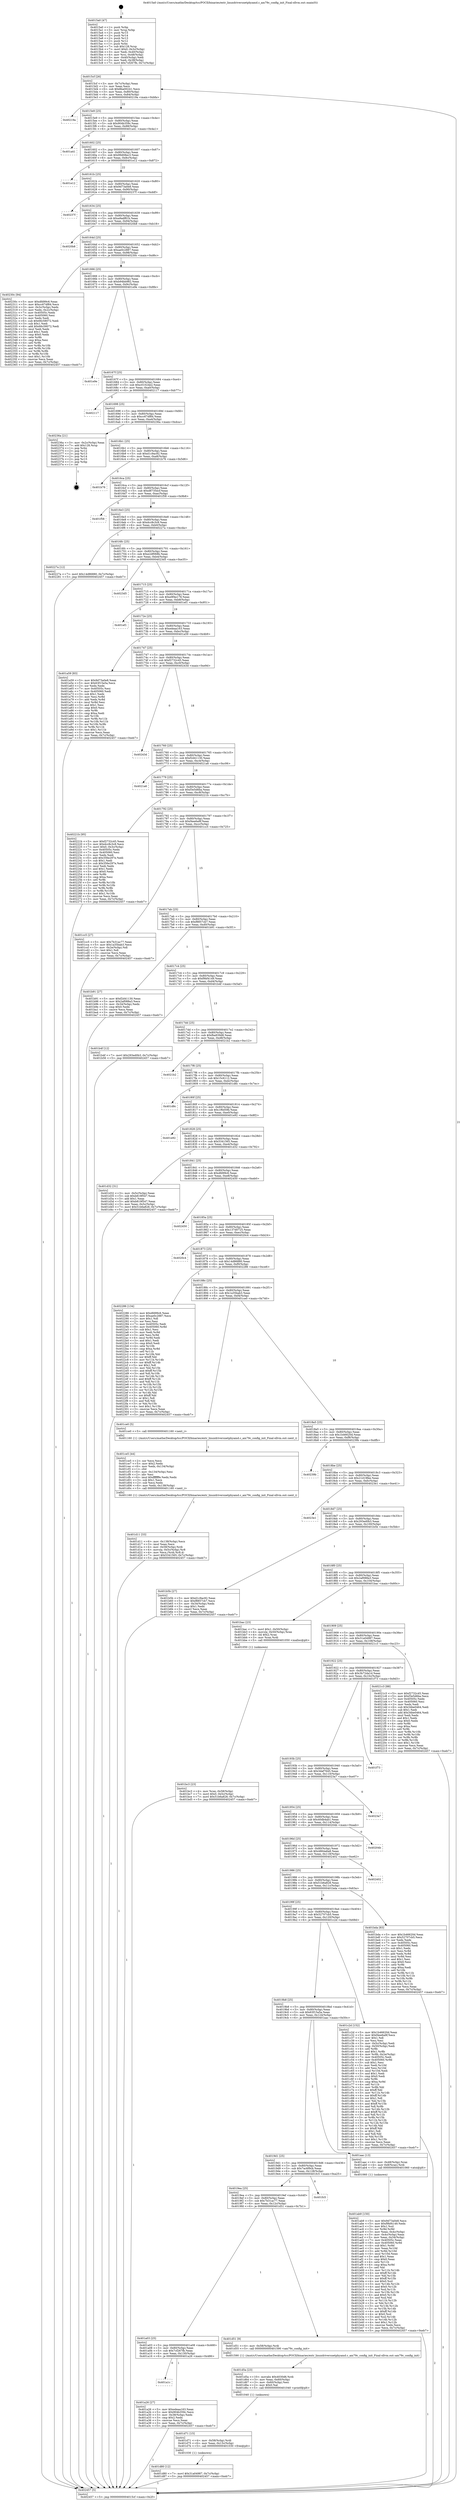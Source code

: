digraph "0x4015a0" {
  label = "0x4015a0 (/mnt/c/Users/mathe/Desktop/tcc/POCII/binaries/extr_linuxdriversnetphyamd.c_am79c_config_init_Final-ollvm.out::main(0))"
  labelloc = "t"
  node[shape=record]

  Entry [label="",width=0.3,height=0.3,shape=circle,fillcolor=black,style=filled]
  "0x4015cf" [label="{
     0x4015cf [26]\l
     | [instrs]\l
     &nbsp;&nbsp;0x4015cf \<+3\>: mov -0x7c(%rbp),%eax\l
     &nbsp;&nbsp;0x4015d2 \<+2\>: mov %eax,%ecx\l
     &nbsp;&nbsp;0x4015d4 \<+6\>: sub $0x8ba00241,%ecx\l
     &nbsp;&nbsp;0x4015da \<+3\>: mov %eax,-0x80(%rbp)\l
     &nbsp;&nbsp;0x4015dd \<+6\>: mov %ecx,-0x84(%rbp)\l
     &nbsp;&nbsp;0x4015e3 \<+6\>: je 000000000040219a \<main+0xbfa\>\l
  }"]
  "0x40219a" [label="{
     0x40219a\l
  }", style=dashed]
  "0x4015e9" [label="{
     0x4015e9 [25]\l
     | [instrs]\l
     &nbsp;&nbsp;0x4015e9 \<+5\>: jmp 00000000004015ee \<main+0x4e\>\l
     &nbsp;&nbsp;0x4015ee \<+3\>: mov -0x80(%rbp),%eax\l
     &nbsp;&nbsp;0x4015f1 \<+5\>: sub $0x904b359c,%eax\l
     &nbsp;&nbsp;0x4015f6 \<+6\>: mov %eax,-0x88(%rbp)\l
     &nbsp;&nbsp;0x4015fc \<+6\>: je 0000000000401a41 \<main+0x4a1\>\l
  }"]
  Exit [label="",width=0.3,height=0.3,shape=circle,fillcolor=black,style=filled,peripheries=2]
  "0x401a41" [label="{
     0x401a41\l
  }", style=dashed]
  "0x401602" [label="{
     0x401602 [25]\l
     | [instrs]\l
     &nbsp;&nbsp;0x401602 \<+5\>: jmp 0000000000401607 \<main+0x67\>\l
     &nbsp;&nbsp;0x401607 \<+3\>: mov -0x80(%rbp),%eax\l
     &nbsp;&nbsp;0x40160a \<+5\>: sub $0x99d08ec3,%eax\l
     &nbsp;&nbsp;0x40160f \<+6\>: mov %eax,-0x8c(%rbp)\l
     &nbsp;&nbsp;0x401615 \<+6\>: je 0000000000401e12 \<main+0x872\>\l
  }"]
  "0x401d80" [label="{
     0x401d80 [12]\l
     | [instrs]\l
     &nbsp;&nbsp;0x401d80 \<+7\>: movl $0x31a04987,-0x7c(%rbp)\l
     &nbsp;&nbsp;0x401d87 \<+5\>: jmp 0000000000402457 \<main+0xeb7\>\l
  }"]
  "0x401e12" [label="{
     0x401e12\l
  }", style=dashed]
  "0x40161b" [label="{
     0x40161b [25]\l
     | [instrs]\l
     &nbsp;&nbsp;0x40161b \<+5\>: jmp 0000000000401620 \<main+0x80\>\l
     &nbsp;&nbsp;0x401620 \<+3\>: mov -0x80(%rbp),%eax\l
     &nbsp;&nbsp;0x401623 \<+5\>: sub $0x9d73a0e8,%eax\l
     &nbsp;&nbsp;0x401628 \<+6\>: mov %eax,-0x90(%rbp)\l
     &nbsp;&nbsp;0x40162e \<+6\>: je 000000000040237f \<main+0xddf\>\l
  }"]
  "0x401d71" [label="{
     0x401d71 [15]\l
     | [instrs]\l
     &nbsp;&nbsp;0x401d71 \<+4\>: mov -0x58(%rbp),%rdi\l
     &nbsp;&nbsp;0x401d75 \<+6\>: mov %eax,-0x13c(%rbp)\l
     &nbsp;&nbsp;0x401d7b \<+5\>: call 0000000000401030 \<free@plt\>\l
     | [calls]\l
     &nbsp;&nbsp;0x401030 \{1\} (unknown)\l
  }"]
  "0x40237f" [label="{
     0x40237f\l
  }", style=dashed]
  "0x401634" [label="{
     0x401634 [25]\l
     | [instrs]\l
     &nbsp;&nbsp;0x401634 \<+5\>: jmp 0000000000401639 \<main+0x99\>\l
     &nbsp;&nbsp;0x401639 \<+3\>: mov -0x80(%rbp),%eax\l
     &nbsp;&nbsp;0x40163c \<+5\>: sub $0xa9adf81b,%eax\l
     &nbsp;&nbsp;0x401641 \<+6\>: mov %eax,-0x94(%rbp)\l
     &nbsp;&nbsp;0x401647 \<+6\>: je 00000000004020b8 \<main+0xb18\>\l
  }"]
  "0x401d5a" [label="{
     0x401d5a [23]\l
     | [instrs]\l
     &nbsp;&nbsp;0x401d5a \<+10\>: movabs $0x4030d6,%rdi\l
     &nbsp;&nbsp;0x401d64 \<+3\>: mov %eax,-0x60(%rbp)\l
     &nbsp;&nbsp;0x401d67 \<+3\>: mov -0x60(%rbp),%esi\l
     &nbsp;&nbsp;0x401d6a \<+2\>: mov $0x0,%al\l
     &nbsp;&nbsp;0x401d6c \<+5\>: call 0000000000401040 \<printf@plt\>\l
     | [calls]\l
     &nbsp;&nbsp;0x401040 \{1\} (unknown)\l
  }"]
  "0x4020b8" [label="{
     0x4020b8\l
  }", style=dashed]
  "0x40164d" [label="{
     0x40164d [25]\l
     | [instrs]\l
     &nbsp;&nbsp;0x40164d \<+5\>: jmp 0000000000401652 \<main+0xb2\>\l
     &nbsp;&nbsp;0x401652 \<+3\>: mov -0x80(%rbp),%eax\l
     &nbsp;&nbsp;0x401655 \<+5\>: sub $0xae0c2887,%eax\l
     &nbsp;&nbsp;0x40165a \<+6\>: mov %eax,-0x98(%rbp)\l
     &nbsp;&nbsp;0x401660 \<+6\>: je 000000000040230c \<main+0xd6c\>\l
  }"]
  "0x401d11" [label="{
     0x401d11 [33]\l
     | [instrs]\l
     &nbsp;&nbsp;0x401d11 \<+6\>: mov -0x138(%rbp),%ecx\l
     &nbsp;&nbsp;0x401d17 \<+3\>: imul %eax,%ecx\l
     &nbsp;&nbsp;0x401d1a \<+4\>: mov -0x58(%rbp),%rdi\l
     &nbsp;&nbsp;0x401d1e \<+4\>: movslq -0x5c(%rbp),%r8\l
     &nbsp;&nbsp;0x401d22 \<+4\>: mov %ecx,(%rdi,%r8,4)\l
     &nbsp;&nbsp;0x401d26 \<+7\>: movl $0x5341565,-0x7c(%rbp)\l
     &nbsp;&nbsp;0x401d2d \<+5\>: jmp 0000000000402457 \<main+0xeb7\>\l
  }"]
  "0x40230c" [label="{
     0x40230c [94]\l
     | [instrs]\l
     &nbsp;&nbsp;0x40230c \<+5\>: mov $0xdfd99c6,%eax\l
     &nbsp;&nbsp;0x402311 \<+5\>: mov $0xcc67df84,%ecx\l
     &nbsp;&nbsp;0x402316 \<+3\>: mov -0x3c(%rbp),%edx\l
     &nbsp;&nbsp;0x402319 \<+3\>: mov %edx,-0x2c(%rbp)\l
     &nbsp;&nbsp;0x40231c \<+7\>: mov 0x40505c,%edx\l
     &nbsp;&nbsp;0x402323 \<+7\>: mov 0x405060,%esi\l
     &nbsp;&nbsp;0x40232a \<+2\>: mov %edx,%edi\l
     &nbsp;&nbsp;0x40232c \<+6\>: sub $0x66c58072,%edi\l
     &nbsp;&nbsp;0x402332 \<+3\>: sub $0x1,%edi\l
     &nbsp;&nbsp;0x402335 \<+6\>: add $0x66c58072,%edi\l
     &nbsp;&nbsp;0x40233b \<+3\>: imul %edi,%edx\l
     &nbsp;&nbsp;0x40233e \<+3\>: and $0x1,%edx\l
     &nbsp;&nbsp;0x402341 \<+3\>: cmp $0x0,%edx\l
     &nbsp;&nbsp;0x402344 \<+4\>: sete %r8b\l
     &nbsp;&nbsp;0x402348 \<+3\>: cmp $0xa,%esi\l
     &nbsp;&nbsp;0x40234b \<+4\>: setl %r9b\l
     &nbsp;&nbsp;0x40234f \<+3\>: mov %r8b,%r10b\l
     &nbsp;&nbsp;0x402352 \<+3\>: and %r9b,%r10b\l
     &nbsp;&nbsp;0x402355 \<+3\>: xor %r9b,%r8b\l
     &nbsp;&nbsp;0x402358 \<+3\>: or %r8b,%r10b\l
     &nbsp;&nbsp;0x40235b \<+4\>: test $0x1,%r10b\l
     &nbsp;&nbsp;0x40235f \<+3\>: cmovne %ecx,%eax\l
     &nbsp;&nbsp;0x402362 \<+3\>: mov %eax,-0x7c(%rbp)\l
     &nbsp;&nbsp;0x402365 \<+5\>: jmp 0000000000402457 \<main+0xeb7\>\l
  }"]
  "0x401666" [label="{
     0x401666 [25]\l
     | [instrs]\l
     &nbsp;&nbsp;0x401666 \<+5\>: jmp 000000000040166b \<main+0xcb\>\l
     &nbsp;&nbsp;0x40166b \<+3\>: mov -0x80(%rbp),%eax\l
     &nbsp;&nbsp;0x40166e \<+5\>: sub $0xb94bb982,%eax\l
     &nbsp;&nbsp;0x401673 \<+6\>: mov %eax,-0x9c(%rbp)\l
     &nbsp;&nbsp;0x401679 \<+6\>: je 0000000000401e9e \<main+0x8fe\>\l
  }"]
  "0x401ce5" [label="{
     0x401ce5 [44]\l
     | [instrs]\l
     &nbsp;&nbsp;0x401ce5 \<+2\>: xor %ecx,%ecx\l
     &nbsp;&nbsp;0x401ce7 \<+5\>: mov $0x2,%edx\l
     &nbsp;&nbsp;0x401cec \<+6\>: mov %edx,-0x134(%rbp)\l
     &nbsp;&nbsp;0x401cf2 \<+1\>: cltd\l
     &nbsp;&nbsp;0x401cf3 \<+6\>: mov -0x134(%rbp),%esi\l
     &nbsp;&nbsp;0x401cf9 \<+2\>: idiv %esi\l
     &nbsp;&nbsp;0x401cfb \<+6\>: imul $0xfffffffe,%edx,%edx\l
     &nbsp;&nbsp;0x401d01 \<+3\>: sub $0x1,%ecx\l
     &nbsp;&nbsp;0x401d04 \<+2\>: sub %ecx,%edx\l
     &nbsp;&nbsp;0x401d06 \<+6\>: mov %edx,-0x138(%rbp)\l
     &nbsp;&nbsp;0x401d0c \<+5\>: call 0000000000401160 \<next_i\>\l
     | [calls]\l
     &nbsp;&nbsp;0x401160 \{1\} (/mnt/c/Users/mathe/Desktop/tcc/POCII/binaries/extr_linuxdriversnetphyamd.c_am79c_config_init_Final-ollvm.out::next_i)\l
  }"]
  "0x401e9e" [label="{
     0x401e9e\l
  }", style=dashed]
  "0x40167f" [label="{
     0x40167f [25]\l
     | [instrs]\l
     &nbsp;&nbsp;0x40167f \<+5\>: jmp 0000000000401684 \<main+0xe4\>\l
     &nbsp;&nbsp;0x401684 \<+3\>: mov -0x80(%rbp),%eax\l
     &nbsp;&nbsp;0x401687 \<+5\>: sub $0xc01024e2,%eax\l
     &nbsp;&nbsp;0x40168c \<+6\>: mov %eax,-0xa0(%rbp)\l
     &nbsp;&nbsp;0x401692 \<+6\>: je 0000000000402117 \<main+0xb77\>\l
  }"]
  "0x401bc3" [label="{
     0x401bc3 [23]\l
     | [instrs]\l
     &nbsp;&nbsp;0x401bc3 \<+4\>: mov %rax,-0x58(%rbp)\l
     &nbsp;&nbsp;0x401bc7 \<+7\>: movl $0x0,-0x5c(%rbp)\l
     &nbsp;&nbsp;0x401bce \<+7\>: movl $0x51b6a828,-0x7c(%rbp)\l
     &nbsp;&nbsp;0x401bd5 \<+5\>: jmp 0000000000402457 \<main+0xeb7\>\l
  }"]
  "0x402117" [label="{
     0x402117\l
  }", style=dashed]
  "0x401698" [label="{
     0x401698 [25]\l
     | [instrs]\l
     &nbsp;&nbsp;0x401698 \<+5\>: jmp 000000000040169d \<main+0xfd\>\l
     &nbsp;&nbsp;0x40169d \<+3\>: mov -0x80(%rbp),%eax\l
     &nbsp;&nbsp;0x4016a0 \<+5\>: sub $0xcc67df84,%eax\l
     &nbsp;&nbsp;0x4016a5 \<+6\>: mov %eax,-0xa4(%rbp)\l
     &nbsp;&nbsp;0x4016ab \<+6\>: je 000000000040236a \<main+0xdca\>\l
  }"]
  "0x401ab9" [label="{
     0x401ab9 [150]\l
     | [instrs]\l
     &nbsp;&nbsp;0x401ab9 \<+5\>: mov $0x9d73a0e8,%ecx\l
     &nbsp;&nbsp;0x401abe \<+5\>: mov $0xf9bf4149,%edx\l
     &nbsp;&nbsp;0x401ac3 \<+3\>: mov $0x1,%sil\l
     &nbsp;&nbsp;0x401ac6 \<+3\>: xor %r8d,%r8d\l
     &nbsp;&nbsp;0x401ac9 \<+3\>: mov %eax,-0x4c(%rbp)\l
     &nbsp;&nbsp;0x401acc \<+3\>: mov -0x4c(%rbp),%eax\l
     &nbsp;&nbsp;0x401acf \<+3\>: mov %eax,-0x34(%rbp)\l
     &nbsp;&nbsp;0x401ad2 \<+7\>: mov 0x40505c,%eax\l
     &nbsp;&nbsp;0x401ad9 \<+8\>: mov 0x405060,%r9d\l
     &nbsp;&nbsp;0x401ae1 \<+4\>: sub $0x1,%r8d\l
     &nbsp;&nbsp;0x401ae5 \<+3\>: mov %eax,%r10d\l
     &nbsp;&nbsp;0x401ae8 \<+3\>: add %r8d,%r10d\l
     &nbsp;&nbsp;0x401aeb \<+4\>: imul %r10d,%eax\l
     &nbsp;&nbsp;0x401aef \<+3\>: and $0x1,%eax\l
     &nbsp;&nbsp;0x401af2 \<+3\>: cmp $0x0,%eax\l
     &nbsp;&nbsp;0x401af5 \<+4\>: sete %r11b\l
     &nbsp;&nbsp;0x401af9 \<+4\>: cmp $0xa,%r9d\l
     &nbsp;&nbsp;0x401afd \<+3\>: setl %bl\l
     &nbsp;&nbsp;0x401b00 \<+3\>: mov %r11b,%r14b\l
     &nbsp;&nbsp;0x401b03 \<+4\>: xor $0xff,%r14b\l
     &nbsp;&nbsp;0x401b07 \<+3\>: mov %bl,%r15b\l
     &nbsp;&nbsp;0x401b0a \<+4\>: xor $0xff,%r15b\l
     &nbsp;&nbsp;0x401b0e \<+4\>: xor $0x0,%sil\l
     &nbsp;&nbsp;0x401b12 \<+3\>: mov %r14b,%r12b\l
     &nbsp;&nbsp;0x401b15 \<+4\>: and $0x0,%r12b\l
     &nbsp;&nbsp;0x401b19 \<+3\>: and %sil,%r11b\l
     &nbsp;&nbsp;0x401b1c \<+3\>: mov %r15b,%r13b\l
     &nbsp;&nbsp;0x401b1f \<+4\>: and $0x0,%r13b\l
     &nbsp;&nbsp;0x401b23 \<+3\>: and %sil,%bl\l
     &nbsp;&nbsp;0x401b26 \<+3\>: or %r11b,%r12b\l
     &nbsp;&nbsp;0x401b29 \<+3\>: or %bl,%r13b\l
     &nbsp;&nbsp;0x401b2c \<+3\>: xor %r13b,%r12b\l
     &nbsp;&nbsp;0x401b2f \<+3\>: or %r15b,%r14b\l
     &nbsp;&nbsp;0x401b32 \<+4\>: xor $0xff,%r14b\l
     &nbsp;&nbsp;0x401b36 \<+4\>: or $0x0,%sil\l
     &nbsp;&nbsp;0x401b3a \<+3\>: and %sil,%r14b\l
     &nbsp;&nbsp;0x401b3d \<+3\>: or %r14b,%r12b\l
     &nbsp;&nbsp;0x401b40 \<+4\>: test $0x1,%r12b\l
     &nbsp;&nbsp;0x401b44 \<+3\>: cmovne %edx,%ecx\l
     &nbsp;&nbsp;0x401b47 \<+3\>: mov %ecx,-0x7c(%rbp)\l
     &nbsp;&nbsp;0x401b4a \<+5\>: jmp 0000000000402457 \<main+0xeb7\>\l
  }"]
  "0x40236a" [label="{
     0x40236a [21]\l
     | [instrs]\l
     &nbsp;&nbsp;0x40236a \<+3\>: mov -0x2c(%rbp),%eax\l
     &nbsp;&nbsp;0x40236d \<+7\>: add $0x128,%rsp\l
     &nbsp;&nbsp;0x402374 \<+1\>: pop %rbx\l
     &nbsp;&nbsp;0x402375 \<+2\>: pop %r12\l
     &nbsp;&nbsp;0x402377 \<+2\>: pop %r13\l
     &nbsp;&nbsp;0x402379 \<+2\>: pop %r14\l
     &nbsp;&nbsp;0x40237b \<+2\>: pop %r15\l
     &nbsp;&nbsp;0x40237d \<+1\>: pop %rbp\l
     &nbsp;&nbsp;0x40237e \<+1\>: ret\l
  }"]
  "0x4016b1" [label="{
     0x4016b1 [25]\l
     | [instrs]\l
     &nbsp;&nbsp;0x4016b1 \<+5\>: jmp 00000000004016b6 \<main+0x116\>\l
     &nbsp;&nbsp;0x4016b6 \<+3\>: mov -0x80(%rbp),%eax\l
     &nbsp;&nbsp;0x4016b9 \<+5\>: sub $0xd1c9ac92,%eax\l
     &nbsp;&nbsp;0x4016be \<+6\>: mov %eax,-0xa8(%rbp)\l
     &nbsp;&nbsp;0x4016c4 \<+6\>: je 0000000000401b76 \<main+0x5d6\>\l
  }"]
  "0x4015a0" [label="{
     0x4015a0 [47]\l
     | [instrs]\l
     &nbsp;&nbsp;0x4015a0 \<+1\>: push %rbp\l
     &nbsp;&nbsp;0x4015a1 \<+3\>: mov %rsp,%rbp\l
     &nbsp;&nbsp;0x4015a4 \<+2\>: push %r15\l
     &nbsp;&nbsp;0x4015a6 \<+2\>: push %r14\l
     &nbsp;&nbsp;0x4015a8 \<+2\>: push %r13\l
     &nbsp;&nbsp;0x4015aa \<+2\>: push %r12\l
     &nbsp;&nbsp;0x4015ac \<+1\>: push %rbx\l
     &nbsp;&nbsp;0x4015ad \<+7\>: sub $0x128,%rsp\l
     &nbsp;&nbsp;0x4015b4 \<+7\>: movl $0x0,-0x3c(%rbp)\l
     &nbsp;&nbsp;0x4015bb \<+3\>: mov %edi,-0x40(%rbp)\l
     &nbsp;&nbsp;0x4015be \<+4\>: mov %rsi,-0x48(%rbp)\l
     &nbsp;&nbsp;0x4015c2 \<+3\>: mov -0x40(%rbp),%edi\l
     &nbsp;&nbsp;0x4015c5 \<+3\>: mov %edi,-0x38(%rbp)\l
     &nbsp;&nbsp;0x4015c8 \<+7\>: movl $0x7cf267fb,-0x7c(%rbp)\l
  }"]
  "0x401b76" [label="{
     0x401b76\l
  }", style=dashed]
  "0x4016ca" [label="{
     0x4016ca [25]\l
     | [instrs]\l
     &nbsp;&nbsp;0x4016ca \<+5\>: jmp 00000000004016cf \<main+0x12f\>\l
     &nbsp;&nbsp;0x4016cf \<+3\>: mov -0x80(%rbp),%eax\l
     &nbsp;&nbsp;0x4016d2 \<+5\>: sub $0xd8735ecf,%eax\l
     &nbsp;&nbsp;0x4016d7 \<+6\>: mov %eax,-0xac(%rbp)\l
     &nbsp;&nbsp;0x4016dd \<+6\>: je 0000000000401f58 \<main+0x9b8\>\l
  }"]
  "0x402457" [label="{
     0x402457 [5]\l
     | [instrs]\l
     &nbsp;&nbsp;0x402457 \<+5\>: jmp 00000000004015cf \<main+0x2f\>\l
  }"]
  "0x401f58" [label="{
     0x401f58\l
  }", style=dashed]
  "0x4016e3" [label="{
     0x4016e3 [25]\l
     | [instrs]\l
     &nbsp;&nbsp;0x4016e3 \<+5\>: jmp 00000000004016e8 \<main+0x148\>\l
     &nbsp;&nbsp;0x4016e8 \<+3\>: mov -0x80(%rbp),%eax\l
     &nbsp;&nbsp;0x4016eb \<+5\>: sub $0xdcc8c3c8,%eax\l
     &nbsp;&nbsp;0x4016f0 \<+6\>: mov %eax,-0xb0(%rbp)\l
     &nbsp;&nbsp;0x4016f6 \<+6\>: je 000000000040227a \<main+0xcda\>\l
  }"]
  "0x401a1c" [label="{
     0x401a1c\l
  }", style=dashed]
  "0x40227a" [label="{
     0x40227a [12]\l
     | [instrs]\l
     &nbsp;&nbsp;0x40227a \<+7\>: movl $0x14d86880,-0x7c(%rbp)\l
     &nbsp;&nbsp;0x402281 \<+5\>: jmp 0000000000402457 \<main+0xeb7\>\l
  }"]
  "0x4016fc" [label="{
     0x4016fc [25]\l
     | [instrs]\l
     &nbsp;&nbsp;0x4016fc \<+5\>: jmp 0000000000401701 \<main+0x161\>\l
     &nbsp;&nbsp;0x401701 \<+3\>: mov -0x80(%rbp),%eax\l
     &nbsp;&nbsp;0x401704 \<+5\>: sub $0xe2df068b,%eax\l
     &nbsp;&nbsp;0x401709 \<+6\>: mov %eax,-0xb4(%rbp)\l
     &nbsp;&nbsp;0x40170f \<+6\>: je 00000000004023d5 \<main+0xe35\>\l
  }"]
  "0x401a26" [label="{
     0x401a26 [27]\l
     | [instrs]\l
     &nbsp;&nbsp;0x401a26 \<+5\>: mov $0xedeaa163,%eax\l
     &nbsp;&nbsp;0x401a2b \<+5\>: mov $0x904b359c,%ecx\l
     &nbsp;&nbsp;0x401a30 \<+3\>: mov -0x38(%rbp),%edx\l
     &nbsp;&nbsp;0x401a33 \<+3\>: cmp $0x2,%edx\l
     &nbsp;&nbsp;0x401a36 \<+3\>: cmovne %ecx,%eax\l
     &nbsp;&nbsp;0x401a39 \<+3\>: mov %eax,-0x7c(%rbp)\l
     &nbsp;&nbsp;0x401a3c \<+5\>: jmp 0000000000402457 \<main+0xeb7\>\l
  }"]
  "0x4023d5" [label="{
     0x4023d5\l
  }", style=dashed]
  "0x401715" [label="{
     0x401715 [25]\l
     | [instrs]\l
     &nbsp;&nbsp;0x401715 \<+5\>: jmp 000000000040171a \<main+0x17a\>\l
     &nbsp;&nbsp;0x40171a \<+3\>: mov -0x80(%rbp),%eax\l
     &nbsp;&nbsp;0x40171d \<+5\>: sub $0xe9f4e178,%eax\l
     &nbsp;&nbsp;0x401722 \<+6\>: mov %eax,-0xb8(%rbp)\l
     &nbsp;&nbsp;0x401728 \<+6\>: je 0000000000401ef1 \<main+0x951\>\l
  }"]
  "0x401a03" [label="{
     0x401a03 [25]\l
     | [instrs]\l
     &nbsp;&nbsp;0x401a03 \<+5\>: jmp 0000000000401a08 \<main+0x468\>\l
     &nbsp;&nbsp;0x401a08 \<+3\>: mov -0x80(%rbp),%eax\l
     &nbsp;&nbsp;0x401a0b \<+5\>: sub $0x7cf267fb,%eax\l
     &nbsp;&nbsp;0x401a10 \<+6\>: mov %eax,-0x130(%rbp)\l
     &nbsp;&nbsp;0x401a16 \<+6\>: je 0000000000401a26 \<main+0x486\>\l
  }"]
  "0x401ef1" [label="{
     0x401ef1\l
  }", style=dashed]
  "0x40172e" [label="{
     0x40172e [25]\l
     | [instrs]\l
     &nbsp;&nbsp;0x40172e \<+5\>: jmp 0000000000401733 \<main+0x193\>\l
     &nbsp;&nbsp;0x401733 \<+3\>: mov -0x80(%rbp),%eax\l
     &nbsp;&nbsp;0x401736 \<+5\>: sub $0xedeaa163,%eax\l
     &nbsp;&nbsp;0x40173b \<+6\>: mov %eax,-0xbc(%rbp)\l
     &nbsp;&nbsp;0x401741 \<+6\>: je 0000000000401a59 \<main+0x4b9\>\l
  }"]
  "0x401d51" [label="{
     0x401d51 [9]\l
     | [instrs]\l
     &nbsp;&nbsp;0x401d51 \<+4\>: mov -0x58(%rbp),%rdi\l
     &nbsp;&nbsp;0x401d55 \<+5\>: call 0000000000401590 \<am79c_config_init\>\l
     | [calls]\l
     &nbsp;&nbsp;0x401590 \{1\} (/mnt/c/Users/mathe/Desktop/tcc/POCII/binaries/extr_linuxdriversnetphyamd.c_am79c_config_init_Final-ollvm.out::am79c_config_init)\l
  }"]
  "0x401a59" [label="{
     0x401a59 [83]\l
     | [instrs]\l
     &nbsp;&nbsp;0x401a59 \<+5\>: mov $0x9d73a0e8,%eax\l
     &nbsp;&nbsp;0x401a5e \<+5\>: mov $0x63f15a5a,%ecx\l
     &nbsp;&nbsp;0x401a63 \<+2\>: xor %edx,%edx\l
     &nbsp;&nbsp;0x401a65 \<+7\>: mov 0x40505c,%esi\l
     &nbsp;&nbsp;0x401a6c \<+7\>: mov 0x405060,%edi\l
     &nbsp;&nbsp;0x401a73 \<+3\>: sub $0x1,%edx\l
     &nbsp;&nbsp;0x401a76 \<+3\>: mov %esi,%r8d\l
     &nbsp;&nbsp;0x401a79 \<+3\>: add %edx,%r8d\l
     &nbsp;&nbsp;0x401a7c \<+4\>: imul %r8d,%esi\l
     &nbsp;&nbsp;0x401a80 \<+3\>: and $0x1,%esi\l
     &nbsp;&nbsp;0x401a83 \<+3\>: cmp $0x0,%esi\l
     &nbsp;&nbsp;0x401a86 \<+4\>: sete %r9b\l
     &nbsp;&nbsp;0x401a8a \<+3\>: cmp $0xa,%edi\l
     &nbsp;&nbsp;0x401a8d \<+4\>: setl %r10b\l
     &nbsp;&nbsp;0x401a91 \<+3\>: mov %r9b,%r11b\l
     &nbsp;&nbsp;0x401a94 \<+3\>: and %r10b,%r11b\l
     &nbsp;&nbsp;0x401a97 \<+3\>: xor %r10b,%r9b\l
     &nbsp;&nbsp;0x401a9a \<+3\>: or %r9b,%r11b\l
     &nbsp;&nbsp;0x401a9d \<+4\>: test $0x1,%r11b\l
     &nbsp;&nbsp;0x401aa1 \<+3\>: cmovne %ecx,%eax\l
     &nbsp;&nbsp;0x401aa4 \<+3\>: mov %eax,-0x7c(%rbp)\l
     &nbsp;&nbsp;0x401aa7 \<+5\>: jmp 0000000000402457 \<main+0xeb7\>\l
  }"]
  "0x401747" [label="{
     0x401747 [25]\l
     | [instrs]\l
     &nbsp;&nbsp;0x401747 \<+5\>: jmp 000000000040174c \<main+0x1ac\>\l
     &nbsp;&nbsp;0x40174c \<+3\>: mov -0x80(%rbp),%eax\l
     &nbsp;&nbsp;0x40174f \<+5\>: sub $0xf2732c45,%eax\l
     &nbsp;&nbsp;0x401754 \<+6\>: mov %eax,-0xc0(%rbp)\l
     &nbsp;&nbsp;0x40175a \<+6\>: je 000000000040243d \<main+0xe9d\>\l
  }"]
  "0x4019ea" [label="{
     0x4019ea [25]\l
     | [instrs]\l
     &nbsp;&nbsp;0x4019ea \<+5\>: jmp 00000000004019ef \<main+0x44f\>\l
     &nbsp;&nbsp;0x4019ef \<+3\>: mov -0x80(%rbp),%eax\l
     &nbsp;&nbsp;0x4019f2 \<+5\>: sub $0x7b31ac77,%eax\l
     &nbsp;&nbsp;0x4019f7 \<+6\>: mov %eax,-0x12c(%rbp)\l
     &nbsp;&nbsp;0x4019fd \<+6\>: je 0000000000401d51 \<main+0x7b1\>\l
  }"]
  "0x40243d" [label="{
     0x40243d\l
  }", style=dashed]
  "0x401760" [label="{
     0x401760 [25]\l
     | [instrs]\l
     &nbsp;&nbsp;0x401760 \<+5\>: jmp 0000000000401765 \<main+0x1c5\>\l
     &nbsp;&nbsp;0x401765 \<+3\>: mov -0x80(%rbp),%eax\l
     &nbsp;&nbsp;0x401768 \<+5\>: sub $0xf2d41130,%eax\l
     &nbsp;&nbsp;0x40176d \<+6\>: mov %eax,-0xc4(%rbp)\l
     &nbsp;&nbsp;0x401773 \<+6\>: je 00000000004021a6 \<main+0xc06\>\l
  }"]
  "0x401fc5" [label="{
     0x401fc5\l
  }", style=dashed]
  "0x4021a6" [label="{
     0x4021a6\l
  }", style=dashed]
  "0x401779" [label="{
     0x401779 [25]\l
     | [instrs]\l
     &nbsp;&nbsp;0x401779 \<+5\>: jmp 000000000040177e \<main+0x1de\>\l
     &nbsp;&nbsp;0x40177e \<+3\>: mov -0x80(%rbp),%eax\l
     &nbsp;&nbsp;0x401781 \<+5\>: sub $0xf3e5d6ba,%eax\l
     &nbsp;&nbsp;0x401786 \<+6\>: mov %eax,-0xc8(%rbp)\l
     &nbsp;&nbsp;0x40178c \<+6\>: je 000000000040221b \<main+0xc7b\>\l
  }"]
  "0x4019d1" [label="{
     0x4019d1 [25]\l
     | [instrs]\l
     &nbsp;&nbsp;0x4019d1 \<+5\>: jmp 00000000004019d6 \<main+0x436\>\l
     &nbsp;&nbsp;0x4019d6 \<+3\>: mov -0x80(%rbp),%eax\l
     &nbsp;&nbsp;0x4019d9 \<+5\>: sub $0x7ac6f9cb,%eax\l
     &nbsp;&nbsp;0x4019de \<+6\>: mov %eax,-0x128(%rbp)\l
     &nbsp;&nbsp;0x4019e4 \<+6\>: je 0000000000401fc5 \<main+0xa25\>\l
  }"]
  "0x40221b" [label="{
     0x40221b [95]\l
     | [instrs]\l
     &nbsp;&nbsp;0x40221b \<+5\>: mov $0xf2732c45,%eax\l
     &nbsp;&nbsp;0x402220 \<+5\>: mov $0xdcc8c3c8,%ecx\l
     &nbsp;&nbsp;0x402225 \<+7\>: movl $0x0,-0x3c(%rbp)\l
     &nbsp;&nbsp;0x40222c \<+7\>: mov 0x40505c,%edx\l
     &nbsp;&nbsp;0x402233 \<+7\>: mov 0x405060,%esi\l
     &nbsp;&nbsp;0x40223a \<+2\>: mov %edx,%edi\l
     &nbsp;&nbsp;0x40223c \<+6\>: add $0x356e297e,%edi\l
     &nbsp;&nbsp;0x402242 \<+3\>: sub $0x1,%edi\l
     &nbsp;&nbsp;0x402245 \<+6\>: sub $0x356e297e,%edi\l
     &nbsp;&nbsp;0x40224b \<+3\>: imul %edi,%edx\l
     &nbsp;&nbsp;0x40224e \<+3\>: and $0x1,%edx\l
     &nbsp;&nbsp;0x402251 \<+3\>: cmp $0x0,%edx\l
     &nbsp;&nbsp;0x402254 \<+4\>: sete %r8b\l
     &nbsp;&nbsp;0x402258 \<+3\>: cmp $0xa,%esi\l
     &nbsp;&nbsp;0x40225b \<+4\>: setl %r9b\l
     &nbsp;&nbsp;0x40225f \<+3\>: mov %r8b,%r10b\l
     &nbsp;&nbsp;0x402262 \<+3\>: and %r9b,%r10b\l
     &nbsp;&nbsp;0x402265 \<+3\>: xor %r9b,%r8b\l
     &nbsp;&nbsp;0x402268 \<+3\>: or %r8b,%r10b\l
     &nbsp;&nbsp;0x40226b \<+4\>: test $0x1,%r10b\l
     &nbsp;&nbsp;0x40226f \<+3\>: cmovne %ecx,%eax\l
     &nbsp;&nbsp;0x402272 \<+3\>: mov %eax,-0x7c(%rbp)\l
     &nbsp;&nbsp;0x402275 \<+5\>: jmp 0000000000402457 \<main+0xeb7\>\l
  }"]
  "0x401792" [label="{
     0x401792 [25]\l
     | [instrs]\l
     &nbsp;&nbsp;0x401792 \<+5\>: jmp 0000000000401797 \<main+0x1f7\>\l
     &nbsp;&nbsp;0x401797 \<+3\>: mov -0x80(%rbp),%eax\l
     &nbsp;&nbsp;0x40179a \<+5\>: sub $0xf4ee6a9f,%eax\l
     &nbsp;&nbsp;0x40179f \<+6\>: mov %eax,-0xcc(%rbp)\l
     &nbsp;&nbsp;0x4017a5 \<+6\>: je 0000000000401cc5 \<main+0x725\>\l
  }"]
  "0x401aac" [label="{
     0x401aac [13]\l
     | [instrs]\l
     &nbsp;&nbsp;0x401aac \<+4\>: mov -0x48(%rbp),%rax\l
     &nbsp;&nbsp;0x401ab0 \<+4\>: mov 0x8(%rax),%rdi\l
     &nbsp;&nbsp;0x401ab4 \<+5\>: call 0000000000401060 \<atoi@plt\>\l
     | [calls]\l
     &nbsp;&nbsp;0x401060 \{1\} (unknown)\l
  }"]
  "0x401cc5" [label="{
     0x401cc5 [27]\l
     | [instrs]\l
     &nbsp;&nbsp;0x401cc5 \<+5\>: mov $0x7b31ac77,%eax\l
     &nbsp;&nbsp;0x401cca \<+5\>: mov $0x1a35bab3,%ecx\l
     &nbsp;&nbsp;0x401ccf \<+3\>: mov -0x2e(%rbp),%dl\l
     &nbsp;&nbsp;0x401cd2 \<+3\>: test $0x1,%dl\l
     &nbsp;&nbsp;0x401cd5 \<+3\>: cmovne %ecx,%eax\l
     &nbsp;&nbsp;0x401cd8 \<+3\>: mov %eax,-0x7c(%rbp)\l
     &nbsp;&nbsp;0x401cdb \<+5\>: jmp 0000000000402457 \<main+0xeb7\>\l
  }"]
  "0x4017ab" [label="{
     0x4017ab [25]\l
     | [instrs]\l
     &nbsp;&nbsp;0x4017ab \<+5\>: jmp 00000000004017b0 \<main+0x210\>\l
     &nbsp;&nbsp;0x4017b0 \<+3\>: mov -0x80(%rbp),%eax\l
     &nbsp;&nbsp;0x4017b3 \<+5\>: sub $0xf8857cb7,%eax\l
     &nbsp;&nbsp;0x4017b8 \<+6\>: mov %eax,-0xd0(%rbp)\l
     &nbsp;&nbsp;0x4017be \<+6\>: je 0000000000401b91 \<main+0x5f1\>\l
  }"]
  "0x4019b8" [label="{
     0x4019b8 [25]\l
     | [instrs]\l
     &nbsp;&nbsp;0x4019b8 \<+5\>: jmp 00000000004019bd \<main+0x41d\>\l
     &nbsp;&nbsp;0x4019bd \<+3\>: mov -0x80(%rbp),%eax\l
     &nbsp;&nbsp;0x4019c0 \<+5\>: sub $0x63f15a5a,%eax\l
     &nbsp;&nbsp;0x4019c5 \<+6\>: mov %eax,-0x124(%rbp)\l
     &nbsp;&nbsp;0x4019cb \<+6\>: je 0000000000401aac \<main+0x50c\>\l
  }"]
  "0x401b91" [label="{
     0x401b91 [27]\l
     | [instrs]\l
     &nbsp;&nbsp;0x401b91 \<+5\>: mov $0xf2d41130,%eax\l
     &nbsp;&nbsp;0x401b96 \<+5\>: mov $0x2af088a3,%ecx\l
     &nbsp;&nbsp;0x401b9b \<+3\>: mov -0x34(%rbp),%edx\l
     &nbsp;&nbsp;0x401b9e \<+3\>: cmp $0x0,%edx\l
     &nbsp;&nbsp;0x401ba1 \<+3\>: cmove %ecx,%eax\l
     &nbsp;&nbsp;0x401ba4 \<+3\>: mov %eax,-0x7c(%rbp)\l
     &nbsp;&nbsp;0x401ba7 \<+5\>: jmp 0000000000402457 \<main+0xeb7\>\l
  }"]
  "0x4017c4" [label="{
     0x4017c4 [25]\l
     | [instrs]\l
     &nbsp;&nbsp;0x4017c4 \<+5\>: jmp 00000000004017c9 \<main+0x229\>\l
     &nbsp;&nbsp;0x4017c9 \<+3\>: mov -0x80(%rbp),%eax\l
     &nbsp;&nbsp;0x4017cc \<+5\>: sub $0xf9bf4149,%eax\l
     &nbsp;&nbsp;0x4017d1 \<+6\>: mov %eax,-0xd4(%rbp)\l
     &nbsp;&nbsp;0x4017d7 \<+6\>: je 0000000000401b4f \<main+0x5af\>\l
  }"]
  "0x401c2d" [label="{
     0x401c2d [152]\l
     | [instrs]\l
     &nbsp;&nbsp;0x401c2d \<+5\>: mov $0x1b46620d,%eax\l
     &nbsp;&nbsp;0x401c32 \<+5\>: mov $0xf4ee6a9f,%ecx\l
     &nbsp;&nbsp;0x401c37 \<+2\>: mov $0x1,%dl\l
     &nbsp;&nbsp;0x401c39 \<+2\>: xor %esi,%esi\l
     &nbsp;&nbsp;0x401c3b \<+3\>: mov -0x5c(%rbp),%edi\l
     &nbsp;&nbsp;0x401c3e \<+3\>: cmp -0x50(%rbp),%edi\l
     &nbsp;&nbsp;0x401c41 \<+4\>: setl %r8b\l
     &nbsp;&nbsp;0x401c45 \<+4\>: and $0x1,%r8b\l
     &nbsp;&nbsp;0x401c49 \<+4\>: mov %r8b,-0x2e(%rbp)\l
     &nbsp;&nbsp;0x401c4d \<+7\>: mov 0x40505c,%edi\l
     &nbsp;&nbsp;0x401c54 \<+8\>: mov 0x405060,%r9d\l
     &nbsp;&nbsp;0x401c5c \<+3\>: sub $0x1,%esi\l
     &nbsp;&nbsp;0x401c5f \<+3\>: mov %edi,%r10d\l
     &nbsp;&nbsp;0x401c62 \<+3\>: add %esi,%r10d\l
     &nbsp;&nbsp;0x401c65 \<+4\>: imul %r10d,%edi\l
     &nbsp;&nbsp;0x401c69 \<+3\>: and $0x1,%edi\l
     &nbsp;&nbsp;0x401c6c \<+3\>: cmp $0x0,%edi\l
     &nbsp;&nbsp;0x401c6f \<+4\>: sete %r8b\l
     &nbsp;&nbsp;0x401c73 \<+4\>: cmp $0xa,%r9d\l
     &nbsp;&nbsp;0x401c77 \<+4\>: setl %r11b\l
     &nbsp;&nbsp;0x401c7b \<+3\>: mov %r8b,%bl\l
     &nbsp;&nbsp;0x401c7e \<+3\>: xor $0xff,%bl\l
     &nbsp;&nbsp;0x401c81 \<+3\>: mov %r11b,%r14b\l
     &nbsp;&nbsp;0x401c84 \<+4\>: xor $0xff,%r14b\l
     &nbsp;&nbsp;0x401c88 \<+3\>: xor $0x1,%dl\l
     &nbsp;&nbsp;0x401c8b \<+3\>: mov %bl,%r15b\l
     &nbsp;&nbsp;0x401c8e \<+4\>: and $0xff,%r15b\l
     &nbsp;&nbsp;0x401c92 \<+3\>: and %dl,%r8b\l
     &nbsp;&nbsp;0x401c95 \<+3\>: mov %r14b,%r12b\l
     &nbsp;&nbsp;0x401c98 \<+4\>: and $0xff,%r12b\l
     &nbsp;&nbsp;0x401c9c \<+3\>: and %dl,%r11b\l
     &nbsp;&nbsp;0x401c9f \<+3\>: or %r8b,%r15b\l
     &nbsp;&nbsp;0x401ca2 \<+3\>: or %r11b,%r12b\l
     &nbsp;&nbsp;0x401ca5 \<+3\>: xor %r12b,%r15b\l
     &nbsp;&nbsp;0x401ca8 \<+3\>: or %r14b,%bl\l
     &nbsp;&nbsp;0x401cab \<+3\>: xor $0xff,%bl\l
     &nbsp;&nbsp;0x401cae \<+3\>: or $0x1,%dl\l
     &nbsp;&nbsp;0x401cb1 \<+2\>: and %dl,%bl\l
     &nbsp;&nbsp;0x401cb3 \<+3\>: or %bl,%r15b\l
     &nbsp;&nbsp;0x401cb6 \<+4\>: test $0x1,%r15b\l
     &nbsp;&nbsp;0x401cba \<+3\>: cmovne %ecx,%eax\l
     &nbsp;&nbsp;0x401cbd \<+3\>: mov %eax,-0x7c(%rbp)\l
     &nbsp;&nbsp;0x401cc0 \<+5\>: jmp 0000000000402457 \<main+0xeb7\>\l
  }"]
  "0x401b4f" [label="{
     0x401b4f [12]\l
     | [instrs]\l
     &nbsp;&nbsp;0x401b4f \<+7\>: movl $0x293ed0b3,-0x7c(%rbp)\l
     &nbsp;&nbsp;0x401b56 \<+5\>: jmp 0000000000402457 \<main+0xeb7\>\l
  }"]
  "0x4017dd" [label="{
     0x4017dd [25]\l
     | [instrs]\l
     &nbsp;&nbsp;0x4017dd \<+5\>: jmp 00000000004017e2 \<main+0x242\>\l
     &nbsp;&nbsp;0x4017e2 \<+3\>: mov -0x80(%rbp),%eax\l
     &nbsp;&nbsp;0x4017e5 \<+5\>: sub $0xfba939d8,%eax\l
     &nbsp;&nbsp;0x4017ea \<+6\>: mov %eax,-0xd8(%rbp)\l
     &nbsp;&nbsp;0x4017f0 \<+6\>: je 00000000004021b2 \<main+0xc12\>\l
  }"]
  "0x40199f" [label="{
     0x40199f [25]\l
     | [instrs]\l
     &nbsp;&nbsp;0x40199f \<+5\>: jmp 00000000004019a4 \<main+0x404\>\l
     &nbsp;&nbsp;0x4019a4 \<+3\>: mov -0x80(%rbp),%eax\l
     &nbsp;&nbsp;0x4019a7 \<+5\>: sub $0x52707cb5,%eax\l
     &nbsp;&nbsp;0x4019ac \<+6\>: mov %eax,-0x120(%rbp)\l
     &nbsp;&nbsp;0x4019b2 \<+6\>: je 0000000000401c2d \<main+0x68d\>\l
  }"]
  "0x4021b2" [label="{
     0x4021b2\l
  }", style=dashed]
  "0x4017f6" [label="{
     0x4017f6 [25]\l
     | [instrs]\l
     &nbsp;&nbsp;0x4017f6 \<+5\>: jmp 00000000004017fb \<main+0x25b\>\l
     &nbsp;&nbsp;0x4017fb \<+3\>: mov -0x80(%rbp),%eax\l
     &nbsp;&nbsp;0x4017fe \<+5\>: sub $0x15c6112,%eax\l
     &nbsp;&nbsp;0x401803 \<+6\>: mov %eax,-0xdc(%rbp)\l
     &nbsp;&nbsp;0x401809 \<+6\>: je 0000000000401d8c \<main+0x7ec\>\l
  }"]
  "0x401bda" [label="{
     0x401bda [83]\l
     | [instrs]\l
     &nbsp;&nbsp;0x401bda \<+5\>: mov $0x1b46620d,%eax\l
     &nbsp;&nbsp;0x401bdf \<+5\>: mov $0x52707cb5,%ecx\l
     &nbsp;&nbsp;0x401be4 \<+2\>: xor %edx,%edx\l
     &nbsp;&nbsp;0x401be6 \<+7\>: mov 0x40505c,%esi\l
     &nbsp;&nbsp;0x401bed \<+7\>: mov 0x405060,%edi\l
     &nbsp;&nbsp;0x401bf4 \<+3\>: sub $0x1,%edx\l
     &nbsp;&nbsp;0x401bf7 \<+3\>: mov %esi,%r8d\l
     &nbsp;&nbsp;0x401bfa \<+3\>: add %edx,%r8d\l
     &nbsp;&nbsp;0x401bfd \<+4\>: imul %r8d,%esi\l
     &nbsp;&nbsp;0x401c01 \<+3\>: and $0x1,%esi\l
     &nbsp;&nbsp;0x401c04 \<+3\>: cmp $0x0,%esi\l
     &nbsp;&nbsp;0x401c07 \<+4\>: sete %r9b\l
     &nbsp;&nbsp;0x401c0b \<+3\>: cmp $0xa,%edi\l
     &nbsp;&nbsp;0x401c0e \<+4\>: setl %r10b\l
     &nbsp;&nbsp;0x401c12 \<+3\>: mov %r9b,%r11b\l
     &nbsp;&nbsp;0x401c15 \<+3\>: and %r10b,%r11b\l
     &nbsp;&nbsp;0x401c18 \<+3\>: xor %r10b,%r9b\l
     &nbsp;&nbsp;0x401c1b \<+3\>: or %r9b,%r11b\l
     &nbsp;&nbsp;0x401c1e \<+4\>: test $0x1,%r11b\l
     &nbsp;&nbsp;0x401c22 \<+3\>: cmovne %ecx,%eax\l
     &nbsp;&nbsp;0x401c25 \<+3\>: mov %eax,-0x7c(%rbp)\l
     &nbsp;&nbsp;0x401c28 \<+5\>: jmp 0000000000402457 \<main+0xeb7\>\l
  }"]
  "0x401d8c" [label="{
     0x401d8c\l
  }", style=dashed]
  "0x40180f" [label="{
     0x40180f [25]\l
     | [instrs]\l
     &nbsp;&nbsp;0x40180f \<+5\>: jmp 0000000000401814 \<main+0x274\>\l
     &nbsp;&nbsp;0x401814 \<+3\>: mov -0x80(%rbp),%eax\l
     &nbsp;&nbsp;0x401817 \<+5\>: sub $0x1f6d59b,%eax\l
     &nbsp;&nbsp;0x40181c \<+6\>: mov %eax,-0xe0(%rbp)\l
     &nbsp;&nbsp;0x401822 \<+6\>: je 0000000000401e92 \<main+0x8f2\>\l
  }"]
  "0x401986" [label="{
     0x401986 [25]\l
     | [instrs]\l
     &nbsp;&nbsp;0x401986 \<+5\>: jmp 000000000040198b \<main+0x3eb\>\l
     &nbsp;&nbsp;0x40198b \<+3\>: mov -0x80(%rbp),%eax\l
     &nbsp;&nbsp;0x40198e \<+5\>: sub $0x51b6a828,%eax\l
     &nbsp;&nbsp;0x401993 \<+6\>: mov %eax,-0x11c(%rbp)\l
     &nbsp;&nbsp;0x401999 \<+6\>: je 0000000000401bda \<main+0x63a\>\l
  }"]
  "0x401e92" [label="{
     0x401e92\l
  }", style=dashed]
  "0x401828" [label="{
     0x401828 [25]\l
     | [instrs]\l
     &nbsp;&nbsp;0x401828 \<+5\>: jmp 000000000040182d \<main+0x28d\>\l
     &nbsp;&nbsp;0x40182d \<+3\>: mov -0x80(%rbp),%eax\l
     &nbsp;&nbsp;0x401830 \<+5\>: sub $0x5341565,%eax\l
     &nbsp;&nbsp;0x401835 \<+6\>: mov %eax,-0xe4(%rbp)\l
     &nbsp;&nbsp;0x40183b \<+6\>: je 0000000000401d32 \<main+0x792\>\l
  }"]
  "0x402402" [label="{
     0x402402\l
  }", style=dashed]
  "0x401d32" [label="{
     0x401d32 [31]\l
     | [instrs]\l
     &nbsp;&nbsp;0x401d32 \<+3\>: mov -0x5c(%rbp),%eax\l
     &nbsp;&nbsp;0x401d35 \<+5\>: sub $0xb819f547,%eax\l
     &nbsp;&nbsp;0x401d3a \<+3\>: add $0x1,%eax\l
     &nbsp;&nbsp;0x401d3d \<+5\>: add $0xb819f547,%eax\l
     &nbsp;&nbsp;0x401d42 \<+3\>: mov %eax,-0x5c(%rbp)\l
     &nbsp;&nbsp;0x401d45 \<+7\>: movl $0x51b6a828,-0x7c(%rbp)\l
     &nbsp;&nbsp;0x401d4c \<+5\>: jmp 0000000000402457 \<main+0xeb7\>\l
  }"]
  "0x401841" [label="{
     0x401841 [25]\l
     | [instrs]\l
     &nbsp;&nbsp;0x401841 \<+5\>: jmp 0000000000401846 \<main+0x2a6\>\l
     &nbsp;&nbsp;0x401846 \<+3\>: mov -0x80(%rbp),%eax\l
     &nbsp;&nbsp;0x401849 \<+5\>: sub $0xdfd99c6,%eax\l
     &nbsp;&nbsp;0x40184e \<+6\>: mov %eax,-0xe8(%rbp)\l
     &nbsp;&nbsp;0x401854 \<+6\>: je 0000000000402450 \<main+0xeb0\>\l
  }"]
  "0x40196d" [label="{
     0x40196d [25]\l
     | [instrs]\l
     &nbsp;&nbsp;0x40196d \<+5\>: jmp 0000000000401972 \<main+0x3d2\>\l
     &nbsp;&nbsp;0x401972 \<+3\>: mov -0x80(%rbp),%eax\l
     &nbsp;&nbsp;0x401975 \<+5\>: sub $0x4864a6a8,%eax\l
     &nbsp;&nbsp;0x40197a \<+6\>: mov %eax,-0x118(%rbp)\l
     &nbsp;&nbsp;0x401980 \<+6\>: je 0000000000402402 \<main+0xe62\>\l
  }"]
  "0x402450" [label="{
     0x402450\l
  }", style=dashed]
  "0x40185a" [label="{
     0x40185a [25]\l
     | [instrs]\l
     &nbsp;&nbsp;0x40185a \<+5\>: jmp 000000000040185f \<main+0x2bf\>\l
     &nbsp;&nbsp;0x40185f \<+3\>: mov -0x80(%rbp),%eax\l
     &nbsp;&nbsp;0x401862 \<+5\>: sub $0x137d0725,%eax\l
     &nbsp;&nbsp;0x401867 \<+6\>: mov %eax,-0xec(%rbp)\l
     &nbsp;&nbsp;0x40186d \<+6\>: je 00000000004020c4 \<main+0xb24\>\l
  }"]
  "0x40204b" [label="{
     0x40204b\l
  }", style=dashed]
  "0x4020c4" [label="{
     0x4020c4\l
  }", style=dashed]
  "0x401873" [label="{
     0x401873 [25]\l
     | [instrs]\l
     &nbsp;&nbsp;0x401873 \<+5\>: jmp 0000000000401878 \<main+0x2d8\>\l
     &nbsp;&nbsp;0x401878 \<+3\>: mov -0x80(%rbp),%eax\l
     &nbsp;&nbsp;0x40187b \<+5\>: sub $0x14d86880,%eax\l
     &nbsp;&nbsp;0x401880 \<+6\>: mov %eax,-0xf0(%rbp)\l
     &nbsp;&nbsp;0x401886 \<+6\>: je 0000000000402286 \<main+0xce6\>\l
  }"]
  "0x401954" [label="{
     0x401954 [25]\l
     | [instrs]\l
     &nbsp;&nbsp;0x401954 \<+5\>: jmp 0000000000401959 \<main+0x3b9\>\l
     &nbsp;&nbsp;0x401959 \<+3\>: mov -0x80(%rbp),%eax\l
     &nbsp;&nbsp;0x40195c \<+5\>: sub $0x40db4ab1,%eax\l
     &nbsp;&nbsp;0x401961 \<+6\>: mov %eax,-0x114(%rbp)\l
     &nbsp;&nbsp;0x401967 \<+6\>: je 000000000040204b \<main+0xaab\>\l
  }"]
  "0x402286" [label="{
     0x402286 [134]\l
     | [instrs]\l
     &nbsp;&nbsp;0x402286 \<+5\>: mov $0xdfd99c6,%eax\l
     &nbsp;&nbsp;0x40228b \<+5\>: mov $0xae0c2887,%ecx\l
     &nbsp;&nbsp;0x402290 \<+2\>: mov $0x1,%dl\l
     &nbsp;&nbsp;0x402292 \<+2\>: xor %esi,%esi\l
     &nbsp;&nbsp;0x402294 \<+7\>: mov 0x40505c,%edi\l
     &nbsp;&nbsp;0x40229b \<+8\>: mov 0x405060,%r8d\l
     &nbsp;&nbsp;0x4022a3 \<+3\>: sub $0x1,%esi\l
     &nbsp;&nbsp;0x4022a6 \<+3\>: mov %edi,%r9d\l
     &nbsp;&nbsp;0x4022a9 \<+3\>: add %esi,%r9d\l
     &nbsp;&nbsp;0x4022ac \<+4\>: imul %r9d,%edi\l
     &nbsp;&nbsp;0x4022b0 \<+3\>: and $0x1,%edi\l
     &nbsp;&nbsp;0x4022b3 \<+3\>: cmp $0x0,%edi\l
     &nbsp;&nbsp;0x4022b6 \<+4\>: sete %r10b\l
     &nbsp;&nbsp;0x4022ba \<+4\>: cmp $0xa,%r8d\l
     &nbsp;&nbsp;0x4022be \<+4\>: setl %r11b\l
     &nbsp;&nbsp;0x4022c2 \<+3\>: mov %r10b,%bl\l
     &nbsp;&nbsp;0x4022c5 \<+3\>: xor $0xff,%bl\l
     &nbsp;&nbsp;0x4022c8 \<+3\>: mov %r11b,%r14b\l
     &nbsp;&nbsp;0x4022cb \<+4\>: xor $0xff,%r14b\l
     &nbsp;&nbsp;0x4022cf \<+3\>: xor $0x1,%dl\l
     &nbsp;&nbsp;0x4022d2 \<+3\>: mov %bl,%r15b\l
     &nbsp;&nbsp;0x4022d5 \<+4\>: and $0xff,%r15b\l
     &nbsp;&nbsp;0x4022d9 \<+3\>: and %dl,%r10b\l
     &nbsp;&nbsp;0x4022dc \<+3\>: mov %r14b,%r12b\l
     &nbsp;&nbsp;0x4022df \<+4\>: and $0xff,%r12b\l
     &nbsp;&nbsp;0x4022e3 \<+3\>: and %dl,%r11b\l
     &nbsp;&nbsp;0x4022e6 \<+3\>: or %r10b,%r15b\l
     &nbsp;&nbsp;0x4022e9 \<+3\>: or %r11b,%r12b\l
     &nbsp;&nbsp;0x4022ec \<+3\>: xor %r12b,%r15b\l
     &nbsp;&nbsp;0x4022ef \<+3\>: or %r14b,%bl\l
     &nbsp;&nbsp;0x4022f2 \<+3\>: xor $0xff,%bl\l
     &nbsp;&nbsp;0x4022f5 \<+3\>: or $0x1,%dl\l
     &nbsp;&nbsp;0x4022f8 \<+2\>: and %dl,%bl\l
     &nbsp;&nbsp;0x4022fa \<+3\>: or %bl,%r15b\l
     &nbsp;&nbsp;0x4022fd \<+4\>: test $0x1,%r15b\l
     &nbsp;&nbsp;0x402301 \<+3\>: cmovne %ecx,%eax\l
     &nbsp;&nbsp;0x402304 \<+3\>: mov %eax,-0x7c(%rbp)\l
     &nbsp;&nbsp;0x402307 \<+5\>: jmp 0000000000402457 \<main+0xeb7\>\l
  }"]
  "0x40188c" [label="{
     0x40188c [25]\l
     | [instrs]\l
     &nbsp;&nbsp;0x40188c \<+5\>: jmp 0000000000401891 \<main+0x2f1\>\l
     &nbsp;&nbsp;0x401891 \<+3\>: mov -0x80(%rbp),%eax\l
     &nbsp;&nbsp;0x401894 \<+5\>: sub $0x1a35bab3,%eax\l
     &nbsp;&nbsp;0x401899 \<+6\>: mov %eax,-0xf4(%rbp)\l
     &nbsp;&nbsp;0x40189f \<+6\>: je 0000000000401ce0 \<main+0x740\>\l
  }"]
  "0x4023a7" [label="{
     0x4023a7\l
  }", style=dashed]
  "0x401ce0" [label="{
     0x401ce0 [5]\l
     | [instrs]\l
     &nbsp;&nbsp;0x401ce0 \<+5\>: call 0000000000401160 \<next_i\>\l
     | [calls]\l
     &nbsp;&nbsp;0x401160 \{1\} (/mnt/c/Users/mathe/Desktop/tcc/POCII/binaries/extr_linuxdriversnetphyamd.c_am79c_config_init_Final-ollvm.out::next_i)\l
  }"]
  "0x4018a5" [label="{
     0x4018a5 [25]\l
     | [instrs]\l
     &nbsp;&nbsp;0x4018a5 \<+5\>: jmp 00000000004018aa \<main+0x30a\>\l
     &nbsp;&nbsp;0x4018aa \<+3\>: mov -0x80(%rbp),%eax\l
     &nbsp;&nbsp;0x4018ad \<+5\>: sub $0x1b46620d,%eax\l
     &nbsp;&nbsp;0x4018b2 \<+6\>: mov %eax,-0xf8(%rbp)\l
     &nbsp;&nbsp;0x4018b8 \<+6\>: je 000000000040239b \<main+0xdfb\>\l
  }"]
  "0x40193b" [label="{
     0x40193b [25]\l
     | [instrs]\l
     &nbsp;&nbsp;0x40193b \<+5\>: jmp 0000000000401940 \<main+0x3a0\>\l
     &nbsp;&nbsp;0x401940 \<+3\>: mov -0x80(%rbp),%eax\l
     &nbsp;&nbsp;0x401943 \<+5\>: sub $0x3daf7645,%eax\l
     &nbsp;&nbsp;0x401948 \<+6\>: mov %eax,-0x110(%rbp)\l
     &nbsp;&nbsp;0x40194e \<+6\>: je 00000000004023a7 \<main+0xe07\>\l
  }"]
  "0x40239b" [label="{
     0x40239b\l
  }", style=dashed]
  "0x4018be" [label="{
     0x4018be [25]\l
     | [instrs]\l
     &nbsp;&nbsp;0x4018be \<+5\>: jmp 00000000004018c3 \<main+0x323\>\l
     &nbsp;&nbsp;0x4018c3 \<+3\>: mov -0x80(%rbp),%eax\l
     &nbsp;&nbsp;0x4018c6 \<+5\>: sub $0x21d19fee,%eax\l
     &nbsp;&nbsp;0x4018cb \<+6\>: mov %eax,-0xfc(%rbp)\l
     &nbsp;&nbsp;0x4018d1 \<+6\>: je 00000000004023e1 \<main+0xe41\>\l
  }"]
  "0x401f73" [label="{
     0x401f73\l
  }", style=dashed]
  "0x4023e1" [label="{
     0x4023e1\l
  }", style=dashed]
  "0x4018d7" [label="{
     0x4018d7 [25]\l
     | [instrs]\l
     &nbsp;&nbsp;0x4018d7 \<+5\>: jmp 00000000004018dc \<main+0x33c\>\l
     &nbsp;&nbsp;0x4018dc \<+3\>: mov -0x80(%rbp),%eax\l
     &nbsp;&nbsp;0x4018df \<+5\>: sub $0x293ed0b3,%eax\l
     &nbsp;&nbsp;0x4018e4 \<+6\>: mov %eax,-0x100(%rbp)\l
     &nbsp;&nbsp;0x4018ea \<+6\>: je 0000000000401b5b \<main+0x5bb\>\l
  }"]
  "0x401922" [label="{
     0x401922 [25]\l
     | [instrs]\l
     &nbsp;&nbsp;0x401922 \<+5\>: jmp 0000000000401927 \<main+0x387\>\l
     &nbsp;&nbsp;0x401927 \<+3\>: mov -0x80(%rbp),%eax\l
     &nbsp;&nbsp;0x40192a \<+5\>: sub $0x3b72da1d,%eax\l
     &nbsp;&nbsp;0x40192f \<+6\>: mov %eax,-0x10c(%rbp)\l
     &nbsp;&nbsp;0x401935 \<+6\>: je 0000000000401f73 \<main+0x9d3\>\l
  }"]
  "0x401b5b" [label="{
     0x401b5b [27]\l
     | [instrs]\l
     &nbsp;&nbsp;0x401b5b \<+5\>: mov $0xd1c9ac92,%eax\l
     &nbsp;&nbsp;0x401b60 \<+5\>: mov $0xf8857cb7,%ecx\l
     &nbsp;&nbsp;0x401b65 \<+3\>: mov -0x34(%rbp),%edx\l
     &nbsp;&nbsp;0x401b68 \<+3\>: cmp $0x1,%edx\l
     &nbsp;&nbsp;0x401b6b \<+3\>: cmovl %ecx,%eax\l
     &nbsp;&nbsp;0x401b6e \<+3\>: mov %eax,-0x7c(%rbp)\l
     &nbsp;&nbsp;0x401b71 \<+5\>: jmp 0000000000402457 \<main+0xeb7\>\l
  }"]
  "0x4018f0" [label="{
     0x4018f0 [25]\l
     | [instrs]\l
     &nbsp;&nbsp;0x4018f0 \<+5\>: jmp 00000000004018f5 \<main+0x355\>\l
     &nbsp;&nbsp;0x4018f5 \<+3\>: mov -0x80(%rbp),%eax\l
     &nbsp;&nbsp;0x4018f8 \<+5\>: sub $0x2af088a3,%eax\l
     &nbsp;&nbsp;0x4018fd \<+6\>: mov %eax,-0x104(%rbp)\l
     &nbsp;&nbsp;0x401903 \<+6\>: je 0000000000401bac \<main+0x60c\>\l
  }"]
  "0x4021c3" [label="{
     0x4021c3 [88]\l
     | [instrs]\l
     &nbsp;&nbsp;0x4021c3 \<+5\>: mov $0xf2732c45,%eax\l
     &nbsp;&nbsp;0x4021c8 \<+5\>: mov $0xf3e5d6ba,%ecx\l
     &nbsp;&nbsp;0x4021cd \<+7\>: mov 0x40505c,%edx\l
     &nbsp;&nbsp;0x4021d4 \<+7\>: mov 0x405060,%esi\l
     &nbsp;&nbsp;0x4021db \<+2\>: mov %edx,%edi\l
     &nbsp;&nbsp;0x4021dd \<+6\>: sub $0x34be0464,%edi\l
     &nbsp;&nbsp;0x4021e3 \<+3\>: sub $0x1,%edi\l
     &nbsp;&nbsp;0x4021e6 \<+6\>: add $0x34be0464,%edi\l
     &nbsp;&nbsp;0x4021ec \<+3\>: imul %edi,%edx\l
     &nbsp;&nbsp;0x4021ef \<+3\>: and $0x1,%edx\l
     &nbsp;&nbsp;0x4021f2 \<+3\>: cmp $0x0,%edx\l
     &nbsp;&nbsp;0x4021f5 \<+4\>: sete %r8b\l
     &nbsp;&nbsp;0x4021f9 \<+3\>: cmp $0xa,%esi\l
     &nbsp;&nbsp;0x4021fc \<+4\>: setl %r9b\l
     &nbsp;&nbsp;0x402200 \<+3\>: mov %r8b,%r10b\l
     &nbsp;&nbsp;0x402203 \<+3\>: and %r9b,%r10b\l
     &nbsp;&nbsp;0x402206 \<+3\>: xor %r9b,%r8b\l
     &nbsp;&nbsp;0x402209 \<+3\>: or %r8b,%r10b\l
     &nbsp;&nbsp;0x40220c \<+4\>: test $0x1,%r10b\l
     &nbsp;&nbsp;0x402210 \<+3\>: cmovne %ecx,%eax\l
     &nbsp;&nbsp;0x402213 \<+3\>: mov %eax,-0x7c(%rbp)\l
     &nbsp;&nbsp;0x402216 \<+5\>: jmp 0000000000402457 \<main+0xeb7\>\l
  }"]
  "0x401bac" [label="{
     0x401bac [23]\l
     | [instrs]\l
     &nbsp;&nbsp;0x401bac \<+7\>: movl $0x1,-0x50(%rbp)\l
     &nbsp;&nbsp;0x401bb3 \<+4\>: movslq -0x50(%rbp),%rax\l
     &nbsp;&nbsp;0x401bb7 \<+4\>: shl $0x2,%rax\l
     &nbsp;&nbsp;0x401bbb \<+3\>: mov %rax,%rdi\l
     &nbsp;&nbsp;0x401bbe \<+5\>: call 0000000000401050 \<malloc@plt\>\l
     | [calls]\l
     &nbsp;&nbsp;0x401050 \{1\} (unknown)\l
  }"]
  "0x401909" [label="{
     0x401909 [25]\l
     | [instrs]\l
     &nbsp;&nbsp;0x401909 \<+5\>: jmp 000000000040190e \<main+0x36e\>\l
     &nbsp;&nbsp;0x40190e \<+3\>: mov -0x80(%rbp),%eax\l
     &nbsp;&nbsp;0x401911 \<+5\>: sub $0x31a04987,%eax\l
     &nbsp;&nbsp;0x401916 \<+6\>: mov %eax,-0x108(%rbp)\l
     &nbsp;&nbsp;0x40191c \<+6\>: je 00000000004021c3 \<main+0xc23\>\l
  }"]
  Entry -> "0x4015a0" [label=" 1"]
  "0x4015cf" -> "0x40219a" [label=" 0"]
  "0x4015cf" -> "0x4015e9" [label=" 22"]
  "0x40236a" -> Exit [label=" 1"]
  "0x4015e9" -> "0x401a41" [label=" 0"]
  "0x4015e9" -> "0x401602" [label=" 22"]
  "0x40230c" -> "0x402457" [label=" 1"]
  "0x401602" -> "0x401e12" [label=" 0"]
  "0x401602" -> "0x40161b" [label=" 22"]
  "0x402286" -> "0x402457" [label=" 1"]
  "0x40161b" -> "0x40237f" [label=" 0"]
  "0x40161b" -> "0x401634" [label=" 22"]
  "0x40227a" -> "0x402457" [label=" 1"]
  "0x401634" -> "0x4020b8" [label=" 0"]
  "0x401634" -> "0x40164d" [label=" 22"]
  "0x40221b" -> "0x402457" [label=" 1"]
  "0x40164d" -> "0x40230c" [label=" 1"]
  "0x40164d" -> "0x401666" [label=" 21"]
  "0x4021c3" -> "0x402457" [label=" 1"]
  "0x401666" -> "0x401e9e" [label=" 0"]
  "0x401666" -> "0x40167f" [label=" 21"]
  "0x401d80" -> "0x402457" [label=" 1"]
  "0x40167f" -> "0x402117" [label=" 0"]
  "0x40167f" -> "0x401698" [label=" 21"]
  "0x401d71" -> "0x401d80" [label=" 1"]
  "0x401698" -> "0x40236a" [label=" 1"]
  "0x401698" -> "0x4016b1" [label=" 20"]
  "0x401d5a" -> "0x401d71" [label=" 1"]
  "0x4016b1" -> "0x401b76" [label=" 0"]
  "0x4016b1" -> "0x4016ca" [label=" 20"]
  "0x401d51" -> "0x401d5a" [label=" 1"]
  "0x4016ca" -> "0x401f58" [label=" 0"]
  "0x4016ca" -> "0x4016e3" [label=" 20"]
  "0x401d32" -> "0x402457" [label=" 1"]
  "0x4016e3" -> "0x40227a" [label=" 1"]
  "0x4016e3" -> "0x4016fc" [label=" 19"]
  "0x401d11" -> "0x402457" [label=" 1"]
  "0x4016fc" -> "0x4023d5" [label=" 0"]
  "0x4016fc" -> "0x401715" [label=" 19"]
  "0x401ce5" -> "0x401d11" [label=" 1"]
  "0x401715" -> "0x401ef1" [label=" 0"]
  "0x401715" -> "0x40172e" [label=" 19"]
  "0x401cc5" -> "0x402457" [label=" 2"]
  "0x40172e" -> "0x401a59" [label=" 1"]
  "0x40172e" -> "0x401747" [label=" 18"]
  "0x401c2d" -> "0x402457" [label=" 2"]
  "0x401747" -> "0x40243d" [label=" 0"]
  "0x401747" -> "0x401760" [label=" 18"]
  "0x401bc3" -> "0x402457" [label=" 1"]
  "0x401760" -> "0x4021a6" [label=" 0"]
  "0x401760" -> "0x401779" [label=" 18"]
  "0x401bac" -> "0x401bc3" [label=" 1"]
  "0x401779" -> "0x40221b" [label=" 1"]
  "0x401779" -> "0x401792" [label=" 17"]
  "0x401b5b" -> "0x402457" [label=" 1"]
  "0x401792" -> "0x401cc5" [label=" 2"]
  "0x401792" -> "0x4017ab" [label=" 15"]
  "0x401b4f" -> "0x402457" [label=" 1"]
  "0x4017ab" -> "0x401b91" [label=" 1"]
  "0x4017ab" -> "0x4017c4" [label=" 14"]
  "0x401aac" -> "0x401ab9" [label=" 1"]
  "0x4017c4" -> "0x401b4f" [label=" 1"]
  "0x4017c4" -> "0x4017dd" [label=" 13"]
  "0x401a59" -> "0x402457" [label=" 1"]
  "0x4017dd" -> "0x4021b2" [label=" 0"]
  "0x4017dd" -> "0x4017f6" [label=" 13"]
  "0x4015a0" -> "0x4015cf" [label=" 1"]
  "0x4017f6" -> "0x401d8c" [label=" 0"]
  "0x4017f6" -> "0x40180f" [label=" 13"]
  "0x401a26" -> "0x402457" [label=" 1"]
  "0x40180f" -> "0x401e92" [label=" 0"]
  "0x40180f" -> "0x401828" [label=" 13"]
  "0x401a03" -> "0x401a26" [label=" 1"]
  "0x401828" -> "0x401d32" [label=" 1"]
  "0x401828" -> "0x401841" [label=" 12"]
  "0x401ce0" -> "0x401ce5" [label=" 1"]
  "0x401841" -> "0x402450" [label=" 0"]
  "0x401841" -> "0x40185a" [label=" 12"]
  "0x4019ea" -> "0x401d51" [label=" 1"]
  "0x40185a" -> "0x4020c4" [label=" 0"]
  "0x40185a" -> "0x401873" [label=" 12"]
  "0x401bda" -> "0x402457" [label=" 2"]
  "0x401873" -> "0x402286" [label=" 1"]
  "0x401873" -> "0x40188c" [label=" 11"]
  "0x4019d1" -> "0x401fc5" [label=" 0"]
  "0x40188c" -> "0x401ce0" [label=" 1"]
  "0x40188c" -> "0x4018a5" [label=" 10"]
  "0x401b91" -> "0x402457" [label=" 1"]
  "0x4018a5" -> "0x40239b" [label=" 0"]
  "0x4018a5" -> "0x4018be" [label=" 10"]
  "0x4019b8" -> "0x401aac" [label=" 1"]
  "0x4018be" -> "0x4023e1" [label=" 0"]
  "0x4018be" -> "0x4018d7" [label=" 10"]
  "0x401ab9" -> "0x402457" [label=" 1"]
  "0x4018d7" -> "0x401b5b" [label=" 1"]
  "0x4018d7" -> "0x4018f0" [label=" 9"]
  "0x40199f" -> "0x401c2d" [label=" 2"]
  "0x4018f0" -> "0x401bac" [label=" 1"]
  "0x4018f0" -> "0x401909" [label=" 8"]
  "0x402457" -> "0x4015cf" [label=" 21"]
  "0x401909" -> "0x4021c3" [label=" 1"]
  "0x401909" -> "0x401922" [label=" 7"]
  "0x40199f" -> "0x4019b8" [label=" 3"]
  "0x401922" -> "0x401f73" [label=" 0"]
  "0x401922" -> "0x40193b" [label=" 7"]
  "0x4019b8" -> "0x4019d1" [label=" 2"]
  "0x40193b" -> "0x4023a7" [label=" 0"]
  "0x40193b" -> "0x401954" [label=" 7"]
  "0x4019d1" -> "0x4019ea" [label=" 2"]
  "0x401954" -> "0x40204b" [label=" 0"]
  "0x401954" -> "0x40196d" [label=" 7"]
  "0x4019ea" -> "0x401a03" [label=" 1"]
  "0x40196d" -> "0x402402" [label=" 0"]
  "0x40196d" -> "0x401986" [label=" 7"]
  "0x401a03" -> "0x401a1c" [label=" 0"]
  "0x401986" -> "0x401bda" [label=" 2"]
  "0x401986" -> "0x40199f" [label=" 5"]
}
